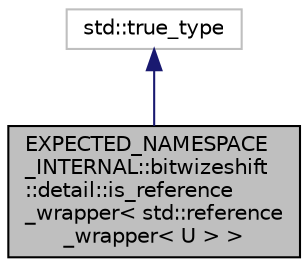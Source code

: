 digraph "EXPECTED_NAMESPACE_INTERNAL::bitwizeshift::detail::is_reference_wrapper&lt; std::reference_wrapper&lt; U &gt; &gt;"
{
  edge [fontname="Helvetica",fontsize="10",labelfontname="Helvetica",labelfontsize="10"];
  node [fontname="Helvetica",fontsize="10",shape=record];
  Node2 [label="EXPECTED_NAMESPACE\l_INTERNAL::bitwizeshift\l::detail::is_reference\l_wrapper\< std::reference\l_wrapper\< U \> \>",height=0.2,width=0.4,color="black", fillcolor="grey75", style="filled", fontcolor="black"];
  Node3 -> Node2 [dir="back",color="midnightblue",fontsize="10",style="solid",fontname="Helvetica"];
  Node3 [label="std::true_type",height=0.2,width=0.4,color="grey75", fillcolor="white", style="filled"];
}
